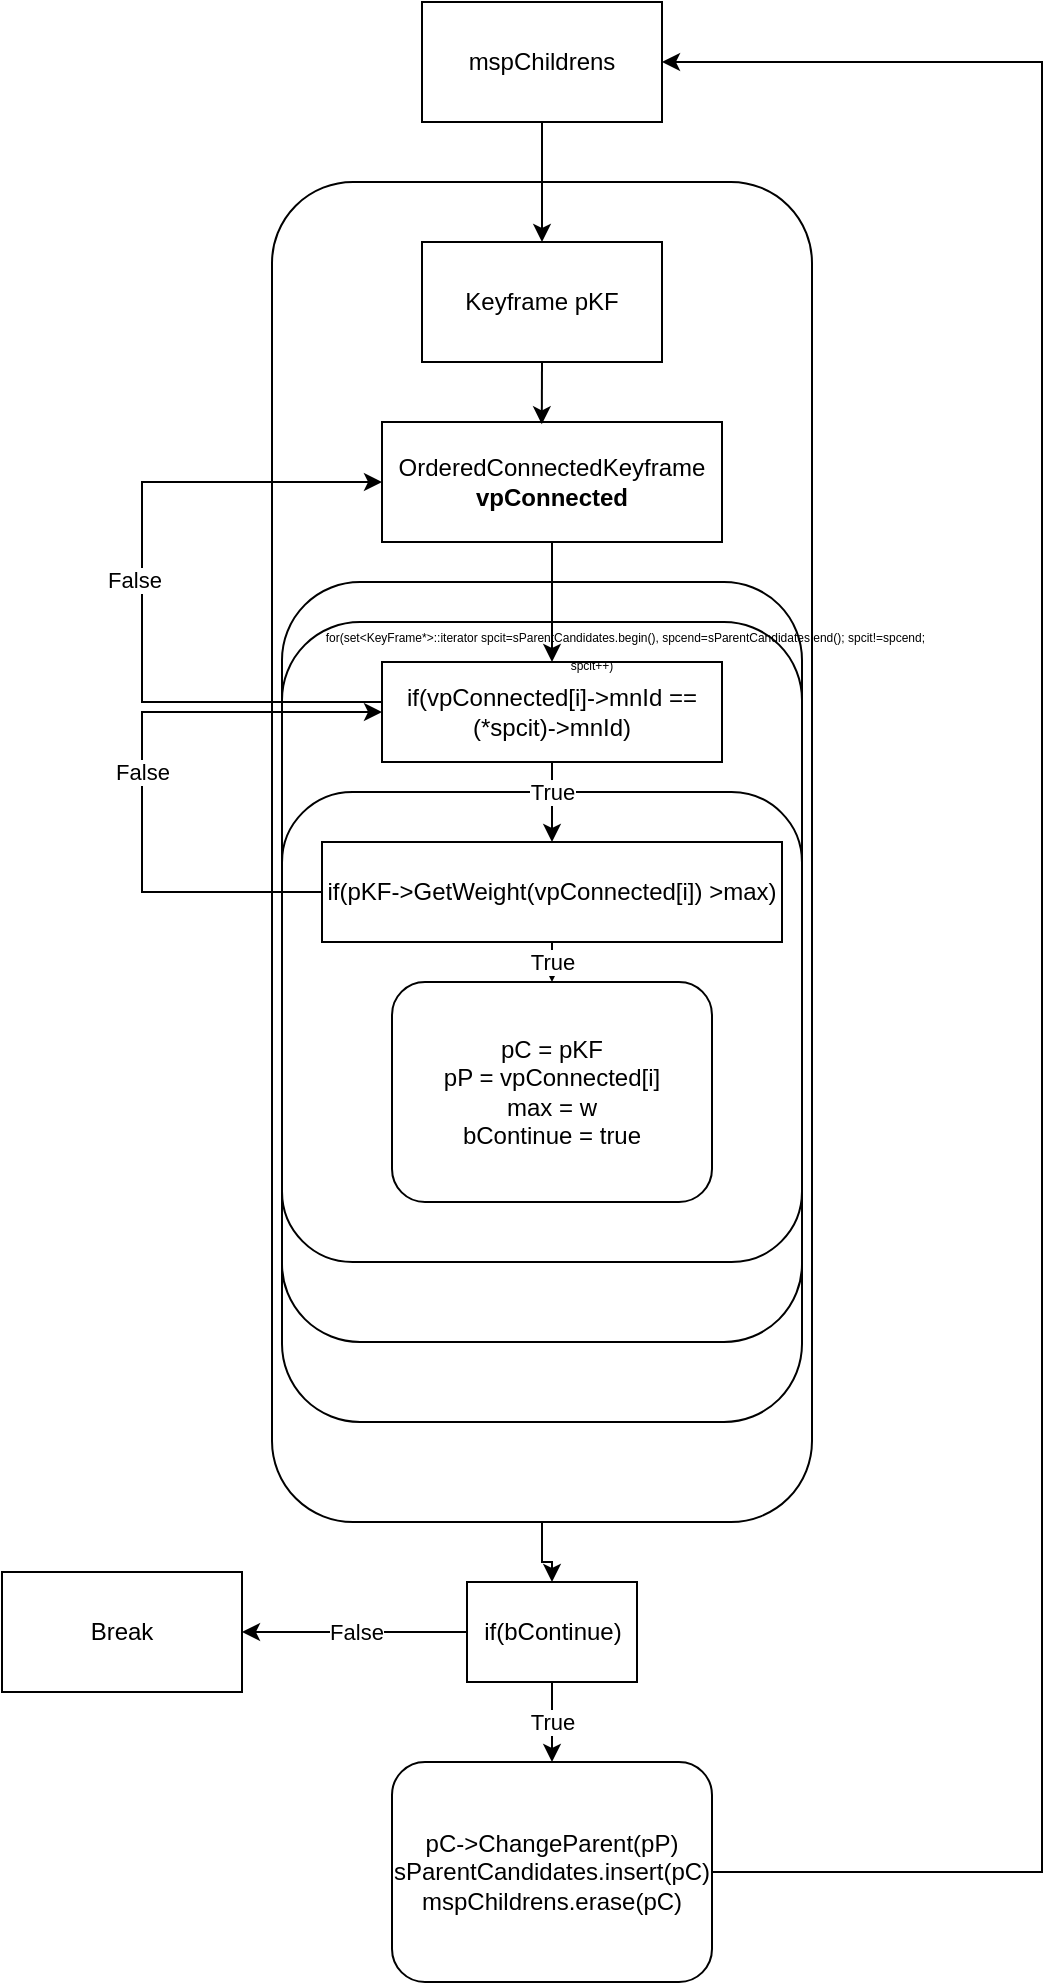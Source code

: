 <mxfile version="20.8.13" type="github">
  <diagram name="페이지-1" id="melX4UPq1E-CB0KKi3rl">
    <mxGraphModel dx="763" dy="382" grid="1" gridSize="10" guides="1" tooltips="1" connect="1" arrows="1" fold="1" page="1" pageScale="1" pageWidth="827" pageHeight="1169" math="0" shadow="0">
      <root>
        <mxCell id="0" />
        <mxCell id="1" parent="0" />
        <mxCell id="GDu0i6k9TJjVqZmUIjxb-37" style="edgeStyle=orthogonalEdgeStyle;rounded=0;orthogonalLoop=1;jettySize=auto;html=1;entryX=0.5;entryY=0;entryDx=0;entryDy=0;" edge="1" parent="1" source="GDu0i6k9TJjVqZmUIjxb-8" target="GDu0i6k9TJjVqZmUIjxb-33">
          <mxGeometry relative="1" as="geometry" />
        </mxCell>
        <mxCell id="GDu0i6k9TJjVqZmUIjxb-8" value="" style="rounded=1;whiteSpace=wrap;html=1;" vertex="1" parent="1">
          <mxGeometry x="245" y="130" width="270" height="670" as="geometry" />
        </mxCell>
        <mxCell id="GDu0i6k9TJjVqZmUIjxb-2" value="mspChildrens" style="rounded=0;whiteSpace=wrap;html=1;" vertex="1" parent="1">
          <mxGeometry x="320" y="40" width="120" height="60" as="geometry" />
        </mxCell>
        <mxCell id="GDu0i6k9TJjVqZmUIjxb-9" value="" style="rounded=1;whiteSpace=wrap;html=1;movable=0;resizable=0;rotatable=0;deletable=0;editable=0;connectable=0;" vertex="1" parent="1">
          <mxGeometry x="250" y="330" width="260" height="420" as="geometry" />
        </mxCell>
        <mxCell id="GDu0i6k9TJjVqZmUIjxb-4" value="Keyframe pKF" style="rounded=0;whiteSpace=wrap;html=1;" vertex="1" parent="1">
          <mxGeometry x="320" y="160" width="120" height="60" as="geometry" />
        </mxCell>
        <mxCell id="GDu0i6k9TJjVqZmUIjxb-7" value="OrderedConnectedKeyframe&lt;br&gt;&lt;b&gt;vpConnected&lt;/b&gt;" style="rounded=0;whiteSpace=wrap;html=1;" vertex="1" parent="1">
          <mxGeometry x="300" y="250" width="170" height="60" as="geometry" />
        </mxCell>
        <mxCell id="GDu0i6k9TJjVqZmUIjxb-10" style="edgeStyle=orthogonalEdgeStyle;rounded=0;orthogonalLoop=1;jettySize=auto;html=1;exitX=0.5;exitY=1;exitDx=0;exitDy=0;entryX=0.5;entryY=0;entryDx=0;entryDy=0;" edge="1" parent="1" source="GDu0i6k9TJjVqZmUIjxb-2" target="GDu0i6k9TJjVqZmUIjxb-4">
          <mxGeometry relative="1" as="geometry" />
        </mxCell>
        <mxCell id="GDu0i6k9TJjVqZmUIjxb-14" style="edgeStyle=orthogonalEdgeStyle;rounded=0;orthogonalLoop=1;jettySize=auto;html=1;exitX=0.5;exitY=1;exitDx=0;exitDy=0;entryX=0.47;entryY=0.019;entryDx=0;entryDy=0;entryPerimeter=0;" edge="1" parent="1" source="GDu0i6k9TJjVqZmUIjxb-4" target="GDu0i6k9TJjVqZmUIjxb-7">
          <mxGeometry relative="1" as="geometry" />
        </mxCell>
        <mxCell id="GDu0i6k9TJjVqZmUIjxb-16" value="" style="rounded=1;whiteSpace=wrap;html=1;movable=1;resizable=1;rotatable=1;deletable=1;editable=1;connectable=1;" vertex="1" parent="1">
          <mxGeometry x="250" y="350" width="260" height="360" as="geometry" />
        </mxCell>
        <mxCell id="GDu0i6k9TJjVqZmUIjxb-42" style="edgeStyle=orthogonalEdgeStyle;rounded=0;orthogonalLoop=1;jettySize=auto;html=1;exitX=0;exitY=0;exitDx=0;exitDy=0;entryX=0;entryY=0.5;entryDx=0;entryDy=0;" edge="1" parent="1" source="GDu0i6k9TJjVqZmUIjxb-17" target="GDu0i6k9TJjVqZmUIjxb-7">
          <mxGeometry relative="1" as="geometry">
            <Array as="points">
              <mxPoint x="300" y="390" />
              <mxPoint x="180" y="390" />
              <mxPoint x="180" y="280" />
            </Array>
          </mxGeometry>
        </mxCell>
        <mxCell id="GDu0i6k9TJjVqZmUIjxb-43" value="False" style="edgeLabel;html=1;align=center;verticalAlign=middle;resizable=0;points=[];" vertex="1" connectable="0" parent="GDu0i6k9TJjVqZmUIjxb-42">
          <mxGeometry x="0.086" y="4" relative="1" as="geometry">
            <mxPoint as="offset" />
          </mxGeometry>
        </mxCell>
        <mxCell id="GDu0i6k9TJjVqZmUIjxb-17" value="if(vpConnected[i]-&amp;gt;mnId == (*spcit)-&amp;gt;mnId)" style="rounded=0;whiteSpace=wrap;html=1;" vertex="1" parent="1">
          <mxGeometry x="300" y="370" width="170" height="50" as="geometry" />
        </mxCell>
        <mxCell id="GDu0i6k9TJjVqZmUIjxb-18" style="edgeStyle=orthogonalEdgeStyle;rounded=0;orthogonalLoop=1;jettySize=auto;html=1;entryX=0.5;entryY=0;entryDx=0;entryDy=0;" edge="1" parent="1" source="GDu0i6k9TJjVqZmUIjxb-7" target="GDu0i6k9TJjVqZmUIjxb-17">
          <mxGeometry relative="1" as="geometry" />
        </mxCell>
        <mxCell id="GDu0i6k9TJjVqZmUIjxb-19" value="" style="rounded=1;whiteSpace=wrap;html=1;" vertex="1" parent="1">
          <mxGeometry x="250" y="435" width="260" height="235" as="geometry" />
        </mxCell>
        <mxCell id="GDu0i6k9TJjVqZmUIjxb-28" value="True" style="edgeStyle=orthogonalEdgeStyle;rounded=0;orthogonalLoop=1;jettySize=auto;html=1;exitX=0.5;exitY=1;exitDx=0;exitDy=0;entryX=0.5;entryY=0;entryDx=0;entryDy=0;" edge="1" parent="1" source="GDu0i6k9TJjVqZmUIjxb-21" target="GDu0i6k9TJjVqZmUIjxb-25">
          <mxGeometry relative="1" as="geometry" />
        </mxCell>
        <mxCell id="GDu0i6k9TJjVqZmUIjxb-31" value="False" style="edgeStyle=orthogonalEdgeStyle;rounded=0;orthogonalLoop=1;jettySize=auto;html=1;exitX=0;exitY=0.5;exitDx=0;exitDy=0;entryX=0;entryY=0.5;entryDx=0;entryDy=0;" edge="1" parent="1" source="GDu0i6k9TJjVqZmUIjxb-21" target="GDu0i6k9TJjVqZmUIjxb-17">
          <mxGeometry relative="1" as="geometry">
            <Array as="points">
              <mxPoint x="180" y="485" />
              <mxPoint x="180" y="395" />
            </Array>
          </mxGeometry>
        </mxCell>
        <mxCell id="GDu0i6k9TJjVqZmUIjxb-21" value="if(pKF-&amp;gt;GetWeight(vpConnected[i]) &amp;gt;max)" style="rounded=0;whiteSpace=wrap;html=1;" vertex="1" parent="1">
          <mxGeometry x="270" y="460" width="230" height="50" as="geometry" />
        </mxCell>
        <mxCell id="GDu0i6k9TJjVqZmUIjxb-22" style="edgeStyle=orthogonalEdgeStyle;rounded=0;orthogonalLoop=1;jettySize=auto;html=1;entryX=0.5;entryY=0;entryDx=0;entryDy=0;" edge="1" parent="1" source="GDu0i6k9TJjVqZmUIjxb-17" target="GDu0i6k9TJjVqZmUIjxb-21">
          <mxGeometry relative="1" as="geometry" />
        </mxCell>
        <mxCell id="GDu0i6k9TJjVqZmUIjxb-23" value="True" style="edgeLabel;html=1;align=center;verticalAlign=middle;resizable=0;points=[];" vertex="1" connectable="0" parent="GDu0i6k9TJjVqZmUIjxb-22">
          <mxGeometry x="-0.768" relative="1" as="geometry">
            <mxPoint y="10" as="offset" />
          </mxGeometry>
        </mxCell>
        <mxCell id="GDu0i6k9TJjVqZmUIjxb-25" value="pC = pKF&lt;br&gt;pP = vpConnected[i]&lt;br&gt;max = w&lt;br&gt;bContinue = true" style="rounded=1;whiteSpace=wrap;html=1;" vertex="1" parent="1">
          <mxGeometry x="305" y="530" width="160" height="110" as="geometry" />
        </mxCell>
        <mxCell id="GDu0i6k9TJjVqZmUIjxb-38" style="edgeStyle=orthogonalEdgeStyle;rounded=0;orthogonalLoop=1;jettySize=auto;html=1;entryX=1;entryY=0.5;entryDx=0;entryDy=0;" edge="1" parent="1" source="GDu0i6k9TJjVqZmUIjxb-32" target="GDu0i6k9TJjVqZmUIjxb-2">
          <mxGeometry relative="1" as="geometry">
            <Array as="points">
              <mxPoint x="630" y="975" />
              <mxPoint x="630" y="70" />
            </Array>
          </mxGeometry>
        </mxCell>
        <mxCell id="GDu0i6k9TJjVqZmUIjxb-32" value="pC-&amp;gt;ChangeParent(pP)&lt;br&gt;sParentCandidates.insert(pC)&lt;br&gt;mspChildrens.erase(pC)" style="rounded=1;whiteSpace=wrap;html=1;" vertex="1" parent="1">
          <mxGeometry x="305" y="920" width="160" height="110" as="geometry" />
        </mxCell>
        <mxCell id="GDu0i6k9TJjVqZmUIjxb-35" value="True" style="edgeStyle=orthogonalEdgeStyle;rounded=0;orthogonalLoop=1;jettySize=auto;html=1;entryX=0.5;entryY=0;entryDx=0;entryDy=0;" edge="1" parent="1" source="GDu0i6k9TJjVqZmUIjxb-33" target="GDu0i6k9TJjVqZmUIjxb-32">
          <mxGeometry relative="1" as="geometry" />
        </mxCell>
        <mxCell id="GDu0i6k9TJjVqZmUIjxb-40" value="False" style="edgeStyle=orthogonalEdgeStyle;rounded=0;orthogonalLoop=1;jettySize=auto;html=1;" edge="1" parent="1" source="GDu0i6k9TJjVqZmUIjxb-33">
          <mxGeometry relative="1" as="geometry">
            <mxPoint x="230" y="855" as="targetPoint" />
          </mxGeometry>
        </mxCell>
        <mxCell id="GDu0i6k9TJjVqZmUIjxb-33" value="if(bContinue)" style="rounded=0;whiteSpace=wrap;html=1;" vertex="1" parent="1">
          <mxGeometry x="342.5" y="830" width="85" height="50" as="geometry" />
        </mxCell>
        <mxCell id="GDu0i6k9TJjVqZmUIjxb-41" value="Break" style="rounded=0;whiteSpace=wrap;html=1;" vertex="1" parent="1">
          <mxGeometry x="110" y="825" width="120" height="60" as="geometry" />
        </mxCell>
        <mxCell id="GDu0i6k9TJjVqZmUIjxb-44" value="&lt;div&gt;&lt;font style=&quot;font-size: 6px;&quot;&gt;&amp;nbsp; &amp;nbsp; &amp;nbsp; &amp;nbsp; &amp;nbsp; &amp;nbsp; &amp;nbsp; &amp;nbsp; &amp;nbsp; &amp;nbsp; for(set&amp;lt;KeyFrame*&amp;gt;::iterator spcit=sParentCandidates.begin(), spcend=sParentCandidates.end(); spcit!=spcend; spcit++)&lt;/font&gt;&lt;/div&gt;&lt;div&gt;&lt;br&gt;&lt;/div&gt;" style="text;html=1;strokeColor=none;fillColor=none;align=center;verticalAlign=middle;whiteSpace=wrap;rounded=0;" vertex="1" parent="1">
          <mxGeometry x="230" y="370" width="350" as="geometry" />
        </mxCell>
      </root>
    </mxGraphModel>
  </diagram>
</mxfile>
